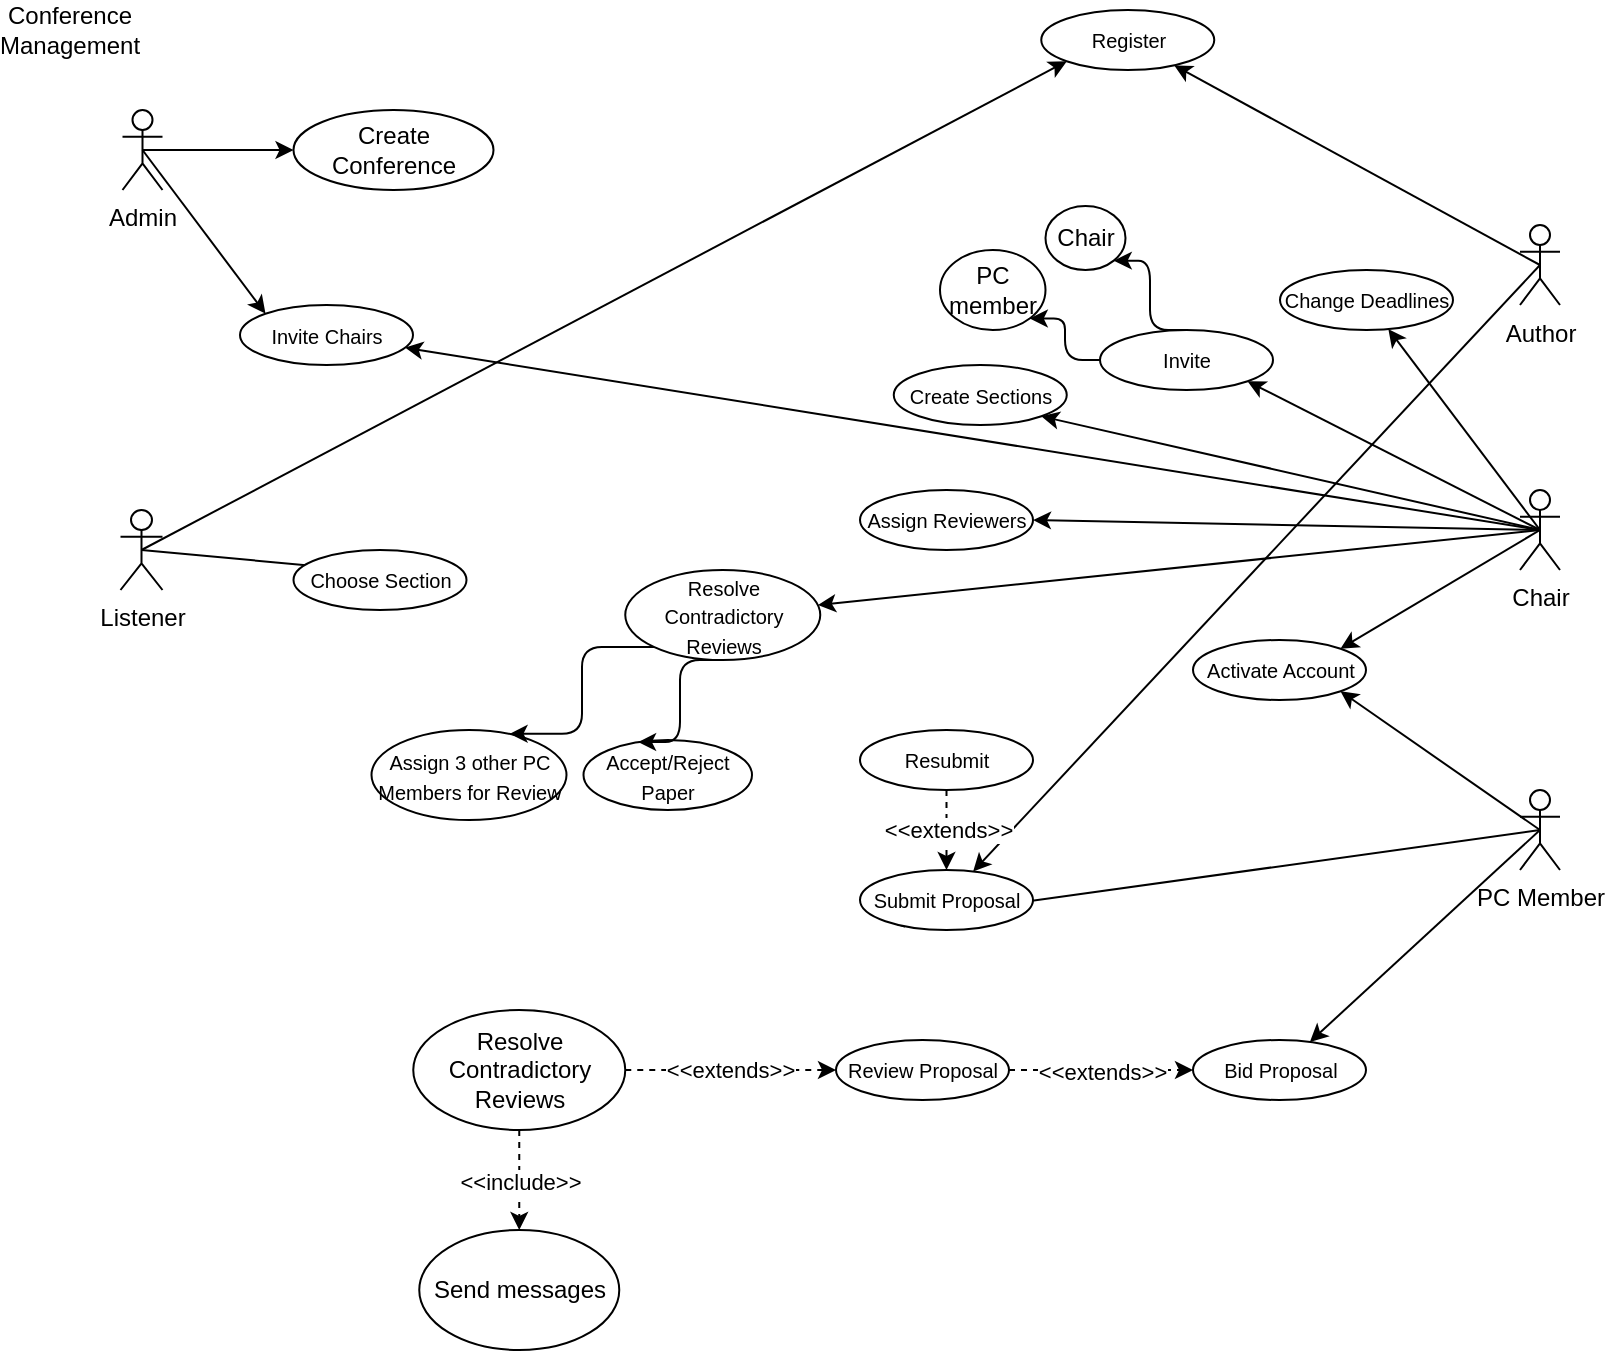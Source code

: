 <mxfile version="14.4.8" type="device"><diagram id="C5RBs43oDa-KdzZeNtuy" name="Page-1"><mxGraphModel dx="1422" dy="526" grid="1" gridSize="10" guides="1" tooltips="1" connect="1" arrows="1" fold="1" page="1" pageScale="1" pageWidth="827" pageHeight="1169" math="0" shadow="0"><root><mxCell id="WIyWlLk6GJQsqaUBKTNV-0"/><mxCell id="WIyWlLk6GJQsqaUBKTNV-1" parent="WIyWlLk6GJQsqaUBKTNV-0"/><mxCell id="rhL-7GCDhq-u2VYAZBpL-3" value="" style="whiteSpace=wrap;html=1;aspect=fixed;" parent="WIyWlLk6GJQsqaUBKTNV-1" vertex="1" visible="0"><mxGeometry x="110" y="20" width="614" height="614" as="geometry"/></mxCell><mxCell id="P8h7dKoti1mXEpTWQ4KF-22" style="rounded=0;orthogonalLoop=1;jettySize=auto;html=1;exitX=0.5;exitY=0.5;exitDx=0;exitDy=0;exitPerimeter=0;" parent="WIyWlLk6GJQsqaUBKTNV-1" source="P8h7dKoti1mXEpTWQ4KF-0" target="P8h7dKoti1mXEpTWQ4KF-20" edge="1"><mxGeometry relative="1" as="geometry"/></mxCell><mxCell id="P8h7dKoti1mXEpTWQ4KF-37" style="rounded=0;orthogonalLoop=1;jettySize=auto;html=1;exitX=0.5;exitY=0.5;exitDx=0;exitDy=0;exitPerimeter=0;entryX=0;entryY=0;entryDx=0;entryDy=0;" parent="WIyWlLk6GJQsqaUBKTNV-1" source="P8h7dKoti1mXEpTWQ4KF-0" target="P8h7dKoti1mXEpTWQ4KF-25" edge="1"><mxGeometry relative="1" as="geometry"/></mxCell><mxCell id="P8h7dKoti1mXEpTWQ4KF-0" value="Admin&lt;br&gt;" style="shape=umlActor;verticalLabelPosition=bottom;verticalAlign=top;html=1;outlineConnect=0;" parent="WIyWlLk6GJQsqaUBKTNV-1" vertex="1"><mxGeometry x="71.25" y="60" width="20" height="40" as="geometry"/></mxCell><mxCell id="P8h7dKoti1mXEpTWQ4KF-38" style="rounded=0;orthogonalLoop=1;jettySize=auto;html=1;exitX=0.5;exitY=0.5;exitDx=0;exitDy=0;exitPerimeter=0;" parent="WIyWlLk6GJQsqaUBKTNV-1" source="P8h7dKoti1mXEpTWQ4KF-2" target="P8h7dKoti1mXEpTWQ4KF-25" edge="1"><mxGeometry relative="1" as="geometry"/></mxCell><mxCell id="P8h7dKoti1mXEpTWQ4KF-39" style="rounded=0;orthogonalLoop=1;jettySize=auto;html=1;entryX=1;entryY=1;entryDx=0;entryDy=0;" parent="WIyWlLk6GJQsqaUBKTNV-1" target="P8h7dKoti1mXEpTWQ4KF-24" edge="1"><mxGeometry relative="1" as="geometry"><mxPoint x="780" y="270" as="sourcePoint"/></mxGeometry></mxCell><mxCell id="P8h7dKoti1mXEpTWQ4KF-44" style="rounded=0;orthogonalLoop=1;jettySize=auto;html=1;exitX=0.5;exitY=0.5;exitDx=0;exitDy=0;exitPerimeter=0;entryX=1;entryY=0;entryDx=0;entryDy=0;" parent="WIyWlLk6GJQsqaUBKTNV-1" source="P8h7dKoti1mXEpTWQ4KF-2" target="P8h7dKoti1mXEpTWQ4KF-28" edge="1"><mxGeometry relative="1" as="geometry"><mxPoint x="498" y="185" as="targetPoint"/></mxGeometry></mxCell><mxCell id="P8h7dKoti1mXEpTWQ4KF-46" style="rounded=0;orthogonalLoop=1;jettySize=auto;html=1;exitX=0.5;exitY=0.5;exitDx=0;exitDy=0;exitPerimeter=0;" parent="WIyWlLk6GJQsqaUBKTNV-1" source="P8h7dKoti1mXEpTWQ4KF-2" target="P8h7dKoti1mXEpTWQ4KF-30" edge="1"><mxGeometry relative="1" as="geometry"/></mxCell><mxCell id="P8h7dKoti1mXEpTWQ4KF-47" style="rounded=0;orthogonalLoop=1;jettySize=auto;html=1;entryX=1;entryY=0.5;entryDx=0;entryDy=0;exitX=0.5;exitY=0.5;exitDx=0;exitDy=0;exitPerimeter=0;" parent="WIyWlLk6GJQsqaUBKTNV-1" source="P8h7dKoti1mXEpTWQ4KF-2" target="P8h7dKoti1mXEpTWQ4KF-31" edge="1"><mxGeometry relative="1" as="geometry"/></mxCell><mxCell id="P8h7dKoti1mXEpTWQ4KF-49" style="rounded=0;orthogonalLoop=1;jettySize=auto;html=1;exitX=0.5;exitY=0.5;exitDx=0;exitDy=0;exitPerimeter=0;entryX=1;entryY=1;entryDx=0;entryDy=0;" parent="WIyWlLk6GJQsqaUBKTNV-1" source="P8h7dKoti1mXEpTWQ4KF-2" target="P8h7dKoti1mXEpTWQ4KF-33" edge="1"><mxGeometry relative="1" as="geometry"/></mxCell><mxCell id="P8h7dKoti1mXEpTWQ4KF-2" value="Chair" style="shape=umlActor;verticalLabelPosition=bottom;verticalAlign=top;html=1;outlineConnect=0;" parent="WIyWlLk6GJQsqaUBKTNV-1" vertex="1"><mxGeometry x="770" y="250" width="20" height="40" as="geometry"/></mxCell><mxCell id="P8h7dKoti1mXEpTWQ4KF-40" style="rounded=0;orthogonalLoop=1;jettySize=auto;html=1;exitX=0.5;exitY=0.5;exitDx=0;exitDy=0;exitPerimeter=0;" parent="WIyWlLk6GJQsqaUBKTNV-1" source="P8h7dKoti1mXEpTWQ4KF-3" target="P8h7dKoti1mXEpTWQ4KF-26" edge="1"><mxGeometry relative="1" as="geometry"/></mxCell><mxCell id="P8h7dKoti1mXEpTWQ4KF-42" style="rounded=0;orthogonalLoop=1;jettySize=auto;html=1;exitX=0.5;exitY=0.5;exitDx=0;exitDy=0;exitPerimeter=0;" parent="WIyWlLk6GJQsqaUBKTNV-1" source="P8h7dKoti1mXEpTWQ4KF-3" target="P8h7dKoti1mXEpTWQ4KF-27" edge="1"><mxGeometry relative="1" as="geometry"/></mxCell><mxCell id="P8h7dKoti1mXEpTWQ4KF-3" value="Author" style="shape=umlActor;verticalLabelPosition=bottom;verticalAlign=top;html=1;outlineConnect=0;" parent="WIyWlLk6GJQsqaUBKTNV-1" vertex="1"><mxGeometry x="770" y="117.5" width="20" height="40" as="geometry"/></mxCell><mxCell id="P8h7dKoti1mXEpTWQ4KF-45" style="rounded=0;orthogonalLoop=1;jettySize=auto;html=1;exitX=0.5;exitY=0.5;exitDx=0;exitDy=0;exitPerimeter=0;entryX=1;entryY=1;entryDx=0;entryDy=0;" parent="WIyWlLk6GJQsqaUBKTNV-1" source="P8h7dKoti1mXEpTWQ4KF-4" target="P8h7dKoti1mXEpTWQ4KF-28" edge="1"><mxGeometry relative="1" as="geometry"/></mxCell><mxCell id="P8h7dKoti1mXEpTWQ4KF-50" style="rounded=0;orthogonalLoop=1;jettySize=auto;html=1;exitX=0.5;exitY=0.5;exitDx=0;exitDy=0;exitPerimeter=0;" parent="WIyWlLk6GJQsqaUBKTNV-1" source="P8h7dKoti1mXEpTWQ4KF-4" target="P8h7dKoti1mXEpTWQ4KF-34" edge="1"><mxGeometry relative="1" as="geometry"/></mxCell><mxCell id="P8h7dKoti1mXEpTWQ4KF-63" style="edgeStyle=none;rounded=0;orthogonalLoop=1;jettySize=auto;html=1;exitX=0.5;exitY=0.5;exitDx=0;exitDy=0;exitPerimeter=0;entryX=0;entryY=1;entryDx=0;entryDy=0;" parent="WIyWlLk6GJQsqaUBKTNV-1" source="P8h7dKoti1mXEpTWQ4KF-4" target="P8h7dKoti1mXEpTWQ4KF-27" edge="1"><mxGeometry relative="1" as="geometry"/></mxCell><mxCell id="P8h7dKoti1mXEpTWQ4KF-4" value="PC Member" style="shape=umlActor;verticalLabelPosition=bottom;verticalAlign=top;html=1;outlineConnect=0;" parent="WIyWlLk6GJQsqaUBKTNV-1" vertex="1"><mxGeometry x="770" y="400" width="20" height="40" as="geometry"/></mxCell><mxCell id="P8h7dKoti1mXEpTWQ4KF-52" style="rounded=0;orthogonalLoop=1;jettySize=auto;html=1;exitX=0.5;exitY=0.5;exitDx=0;exitDy=0;exitPerimeter=0;entryX=1;entryY=0.5;entryDx=0;entryDy=0;" parent="WIyWlLk6GJQsqaUBKTNV-1" source="P8h7dKoti1mXEpTWQ4KF-5" target="P8h7dKoti1mXEpTWQ4KF-36" edge="1"><mxGeometry relative="1" as="geometry"/></mxCell><mxCell id="P8h7dKoti1mXEpTWQ4KF-53" style="rounded=0;orthogonalLoop=1;jettySize=auto;html=1;exitX=0.5;exitY=0.5;exitDx=0;exitDy=0;exitPerimeter=0;entryX=0;entryY=1;entryDx=0;entryDy=0;" parent="WIyWlLk6GJQsqaUBKTNV-1" source="P8h7dKoti1mXEpTWQ4KF-5" target="P8h7dKoti1mXEpTWQ4KF-26" edge="1"><mxGeometry relative="1" as="geometry"/></mxCell><mxCell id="P8h7dKoti1mXEpTWQ4KF-5" value="Listener" style="shape=umlActor;verticalLabelPosition=bottom;verticalAlign=top;html=1;outlineConnect=0;" parent="WIyWlLk6GJQsqaUBKTNV-1" vertex="1"><mxGeometry x="70.25" y="260" width="21" height="40" as="geometry"/></mxCell><mxCell id="P8h7dKoti1mXEpTWQ4KF-15" value="Conference Management" style="text;html=1;strokeColor=none;fillColor=none;align=center;verticalAlign=middle;whiteSpace=wrap;rounded=0;" parent="WIyWlLk6GJQsqaUBKTNV-1" vertex="1"><mxGeometry x="20.25" y="10" width="50" height="20" as="geometry"/></mxCell><mxCell id="P8h7dKoti1mXEpTWQ4KF-20" value="Create Conference" style="ellipse;whiteSpace=wrap;html=1;align=center;newEdgeStyle={&quot;edgeStyle&quot;:&quot;entityRelationEdgeStyle&quot;,&quot;startArrow&quot;:&quot;none&quot;,&quot;endArrow&quot;:&quot;none&quot;,&quot;segment&quot;:10,&quot;curved&quot;:1};treeFolding=1;treeMoving=1;" parent="WIyWlLk6GJQsqaUBKTNV-1" vertex="1"><mxGeometry x="156.75" y="60" width="100" height="40" as="geometry"/></mxCell><mxCell id="P8h7dKoti1mXEpTWQ4KF-24" value="&lt;font size=&quot;1&quot;&gt;Invite&lt;br&gt;&lt;/font&gt;" style="ellipse;whiteSpace=wrap;html=1;align=center;newEdgeStyle={&quot;edgeStyle&quot;:&quot;entityRelationEdgeStyle&quot;,&quot;startArrow&quot;:&quot;none&quot;,&quot;endArrow&quot;:&quot;none&quot;,&quot;segment&quot;:10,&quot;curved&quot;:1};treeFolding=1;treeMoving=1;" parent="WIyWlLk6GJQsqaUBKTNV-1" vertex="1" collapsed="1"><mxGeometry x="560" y="170" width="86.5" height="30" as="geometry"/></mxCell><mxCell id="P8h7dKoti1mXEpTWQ4KF-25" value="&lt;font size=&quot;1&quot;&gt;Invite Chairs&lt;br&gt;&lt;/font&gt;" style="ellipse;whiteSpace=wrap;html=1;align=center;newEdgeStyle={&quot;edgeStyle&quot;:&quot;entityRelationEdgeStyle&quot;,&quot;startArrow&quot;:&quot;none&quot;,&quot;endArrow&quot;:&quot;none&quot;,&quot;segment&quot;:10,&quot;curved&quot;:1};treeFolding=1;treeMoving=1;" parent="WIyWlLk6GJQsqaUBKTNV-1" vertex="1"><mxGeometry x="130" y="157.5" width="86.5" height="30" as="geometry"/></mxCell><mxCell id="P8h7dKoti1mXEpTWQ4KF-26" value="&lt;font size=&quot;1&quot;&gt;Register&lt;br&gt;&lt;/font&gt;" style="ellipse;whiteSpace=wrap;html=1;align=center;newEdgeStyle={&quot;edgeStyle&quot;:&quot;entityRelationEdgeStyle&quot;,&quot;startArrow&quot;:&quot;none&quot;,&quot;endArrow&quot;:&quot;none&quot;,&quot;segment&quot;:10,&quot;curved&quot;:1};treeFolding=1;treeMoving=1;" parent="WIyWlLk6GJQsqaUBKTNV-1" vertex="1"><mxGeometry x="530.63" y="10" width="86.5" height="30" as="geometry"/></mxCell><mxCell id="P8h7dKoti1mXEpTWQ4KF-29" value="&lt;font size=&quot;1&quot;&gt;Resubmit&lt;br&gt;&lt;/font&gt;" style="ellipse;whiteSpace=wrap;html=1;align=center;newEdgeStyle={&quot;edgeStyle&quot;:&quot;entityRelationEdgeStyle&quot;,&quot;startArrow&quot;:&quot;none&quot;,&quot;endArrow&quot;:&quot;none&quot;,&quot;segment&quot;:10,&quot;curved&quot;:1};treeFolding=1;treeMoving=1;" parent="WIyWlLk6GJQsqaUBKTNV-1" vertex="1"><mxGeometry x="440" y="370" width="86.5" height="30" as="geometry"/></mxCell><mxCell id="P8h7dKoti1mXEpTWQ4KF-30" value="&lt;font size=&quot;1&quot;&gt;Change Deadlines&lt;br&gt;&lt;/font&gt;" style="ellipse;whiteSpace=wrap;html=1;align=center;newEdgeStyle={&quot;edgeStyle&quot;:&quot;entityRelationEdgeStyle&quot;,&quot;startArrow&quot;:&quot;none&quot;,&quot;endArrow&quot;:&quot;none&quot;,&quot;segment&quot;:10,&quot;curved&quot;:1};treeFolding=1;treeMoving=1;" parent="WIyWlLk6GJQsqaUBKTNV-1" vertex="1"><mxGeometry x="650" y="140" width="86.5" height="30" as="geometry"/></mxCell><mxCell id="P8h7dKoti1mXEpTWQ4KF-31" value="&lt;font size=&quot;1&quot;&gt;Assign Reviewers&lt;br&gt;&lt;/font&gt;" style="ellipse;whiteSpace=wrap;html=1;align=center;newEdgeStyle={&quot;edgeStyle&quot;:&quot;entityRelationEdgeStyle&quot;,&quot;startArrow&quot;:&quot;none&quot;,&quot;endArrow&quot;:&quot;none&quot;,&quot;segment&quot;:10,&quot;curved&quot;:1};treeFolding=1;treeMoving=1;" parent="WIyWlLk6GJQsqaUBKTNV-1" vertex="1"><mxGeometry x="440" y="250" width="86.5" height="30" as="geometry"/></mxCell><mxCell id="P8h7dKoti1mXEpTWQ4KF-33" value="&lt;font size=&quot;1&quot;&gt;Create Sections&lt;br&gt;&lt;/font&gt;" style="ellipse;whiteSpace=wrap;html=1;align=center;newEdgeStyle={&quot;edgeStyle&quot;:&quot;entityRelationEdgeStyle&quot;,&quot;startArrow&quot;:&quot;none&quot;,&quot;endArrow&quot;:&quot;none&quot;,&quot;segment&quot;:10,&quot;curved&quot;:1};treeFolding=1;treeMoving=1;" parent="WIyWlLk6GJQsqaUBKTNV-1" vertex="1"><mxGeometry x="456.88" y="187.5" width="86.5" height="30" as="geometry"/></mxCell><mxCell id="P8h7dKoti1mXEpTWQ4KF-34" value="&lt;font size=&quot;1&quot;&gt;Bid Proposal&lt;br&gt;&lt;/font&gt;" style="ellipse;whiteSpace=wrap;html=1;align=center;newEdgeStyle={&quot;edgeStyle&quot;:&quot;entityRelationEdgeStyle&quot;,&quot;startArrow&quot;:&quot;none&quot;,&quot;endArrow&quot;:&quot;none&quot;,&quot;segment&quot;:10,&quot;curved&quot;:1};treeFolding=1;treeMoving=1;" parent="WIyWlLk6GJQsqaUBKTNV-1" vertex="1"><mxGeometry x="606.5" y="525" width="86.5" height="30" as="geometry"/></mxCell><mxCell id="P8h7dKoti1mXEpTWQ4KF-35" value="&lt;font size=&quot;1&quot;&gt;Review Proposal&lt;br&gt;&lt;/font&gt;" style="ellipse;whiteSpace=wrap;html=1;align=center;newEdgeStyle={&quot;edgeStyle&quot;:&quot;entityRelationEdgeStyle&quot;,&quot;startArrow&quot;:&quot;none&quot;,&quot;endArrow&quot;:&quot;none&quot;,&quot;segment&quot;:10,&quot;curved&quot;:1};treeFolding=1;treeMoving=1;" parent="WIyWlLk6GJQsqaUBKTNV-1" vertex="1"><mxGeometry x="428" y="525" width="86.5" height="30" as="geometry"/></mxCell><mxCell id="P8h7dKoti1mXEpTWQ4KF-36" value="&lt;font size=&quot;1&quot;&gt;Choose Section&lt;br&gt;&lt;/font&gt;" style="ellipse;whiteSpace=wrap;html=1;align=center;newEdgeStyle={&quot;edgeStyle&quot;:&quot;entityRelationEdgeStyle&quot;,&quot;startArrow&quot;:&quot;none&quot;,&quot;endArrow&quot;:&quot;none&quot;,&quot;segment&quot;:10,&quot;curved&quot;:1};treeFolding=1;treeMoving=1;" parent="WIyWlLk6GJQsqaUBKTNV-1" vertex="1"><mxGeometry x="156.75" y="280" width="86.5" height="30" as="geometry"/></mxCell><mxCell id="P8h7dKoti1mXEpTWQ4KF-32" value="&lt;font size=&quot;1&quot;&gt;Resolve Contradictory&lt;br&gt;Reviews&lt;br&gt;&lt;/font&gt;" style="ellipse;whiteSpace=wrap;html=1;align=center;newEdgeStyle={&quot;edgeStyle&quot;:&quot;entityRelationEdgeStyle&quot;,&quot;startArrow&quot;:&quot;none&quot;,&quot;endArrow&quot;:&quot;none&quot;,&quot;segment&quot;:10,&quot;curved&quot;:1};treeFolding=1;treeMoving=1;" parent="WIyWlLk6GJQsqaUBKTNV-1" vertex="1"><mxGeometry x="322.63" y="290" width="97.5" height="45" as="geometry"/></mxCell><mxCell id="P8h7dKoti1mXEpTWQ4KF-60" style="rounded=0;orthogonalLoop=1;jettySize=auto;html=1;exitX=0.5;exitY=0.5;exitDx=0;exitDy=0;exitPerimeter=0;" parent="WIyWlLk6GJQsqaUBKTNV-1" source="P8h7dKoti1mXEpTWQ4KF-2" target="P8h7dKoti1mXEpTWQ4KF-32" edge="1"><mxGeometry relative="1" as="geometry"><mxPoint x="60" y="220" as="sourcePoint"/><mxPoint x="120.0" y="405" as="targetPoint"/></mxGeometry></mxCell><mxCell id="P8h7dKoti1mXEpTWQ4KF-28" value="&lt;font size=&quot;1&quot;&gt;Activate Account&lt;br&gt;&lt;/font&gt;" style="ellipse;whiteSpace=wrap;html=1;align=center;newEdgeStyle={&quot;edgeStyle&quot;:&quot;entityRelationEdgeStyle&quot;,&quot;startArrow&quot;:&quot;none&quot;,&quot;endArrow&quot;:&quot;none&quot;,&quot;segment&quot;:10,&quot;curved&quot;:1};treeFolding=1;treeMoving=1;" parent="WIyWlLk6GJQsqaUBKTNV-1" vertex="1"><mxGeometry x="606.5" y="325" width="86.5" height="30" as="geometry"/></mxCell><mxCell id="P8h7dKoti1mXEpTWQ4KF-27" value="&lt;font size=&quot;1&quot;&gt;Submit Proposal&lt;br&gt;&lt;/font&gt;" style="ellipse;whiteSpace=wrap;html=1;align=center;newEdgeStyle={&quot;edgeStyle&quot;:&quot;entityRelationEdgeStyle&quot;,&quot;startArrow&quot;:&quot;none&quot;,&quot;endArrow&quot;:&quot;none&quot;,&quot;segment&quot;:10,&quot;curved&quot;:1};treeFolding=1;treeMoving=1;" parent="WIyWlLk6GJQsqaUBKTNV-1" vertex="1"><mxGeometry x="440" y="440" width="86.5" height="30" as="geometry"/></mxCell><mxCell id="P8h7dKoti1mXEpTWQ4KF-77" value="" style="endArrow=classic;html=1;dashed=1;exitX=0.5;exitY=1;exitDx=0;exitDy=0;entryX=0.5;entryY=0;entryDx=0;entryDy=0;" parent="WIyWlLk6GJQsqaUBKTNV-1" source="P8h7dKoti1mXEpTWQ4KF-29" target="P8h7dKoti1mXEpTWQ4KF-27" edge="1"><mxGeometry relative="1" as="geometry"><mxPoint x="730" y="50" as="sourcePoint"/><mxPoint x="830" y="50" as="targetPoint"/></mxGeometry></mxCell><mxCell id="P8h7dKoti1mXEpTWQ4KF-78" value="&amp;lt;&amp;lt;extends&amp;gt;&amp;gt;" style="edgeLabel;resizable=0;html=1;align=center;verticalAlign=middle;" parent="P8h7dKoti1mXEpTWQ4KF-77" connectable="0" vertex="1"><mxGeometry relative="1" as="geometry"/></mxCell><mxCell id="P8h7dKoti1mXEpTWQ4KF-79" value="" style="endArrow=classic;html=1;dashed=1;exitX=1;exitY=0.5;exitDx=0;exitDy=0;entryX=0;entryY=0.5;entryDx=0;entryDy=0;" parent="WIyWlLk6GJQsqaUBKTNV-1" edge="1" target="P8h7dKoti1mXEpTWQ4KF-34" source="P8h7dKoti1mXEpTWQ4KF-35"><mxGeometry relative="1" as="geometry"><mxPoint x="606.5" y="539.71" as="sourcePoint"/><mxPoint x="580" y="500" as="targetPoint"/></mxGeometry></mxCell><mxCell id="P8h7dKoti1mXEpTWQ4KF-80" value="&amp;lt;&amp;lt;extends&amp;gt;&amp;gt;" style="edgeLabel;resizable=0;html=1;align=center;verticalAlign=middle;" parent="P8h7dKoti1mXEpTWQ4KF-79" connectable="0" vertex="1"><mxGeometry relative="1" as="geometry"><mxPoint x="-0.21" y="0.29" as="offset"/></mxGeometry></mxCell><mxCell id="P8h7dKoti1mXEpTWQ4KF-84" value="&lt;font size=&quot;1&quot;&gt;Assign 3 other PC&lt;br&gt;Members for Review&lt;br&gt;&lt;/font&gt;" style="ellipse;whiteSpace=wrap;html=1;align=center;newEdgeStyle={&quot;edgeStyle&quot;:&quot;entityRelationEdgeStyle&quot;,&quot;startArrow&quot;:&quot;none&quot;,&quot;endArrow&quot;:&quot;none&quot;,&quot;segment&quot;:10,&quot;curved&quot;:1};treeFolding=1;treeMoving=1;" parent="WIyWlLk6GJQsqaUBKTNV-1" vertex="1"><mxGeometry x="195.75" y="370" width="97.5" height="45" as="geometry"/></mxCell><mxCell id="P8h7dKoti1mXEpTWQ4KF-85" value="&lt;font size=&quot;1&quot;&gt;Accept/Reject Paper&lt;br&gt;&lt;/font&gt;" style="ellipse;whiteSpace=wrap;html=1;align=center;newEdgeStyle={&quot;edgeStyle&quot;:&quot;entityRelationEdgeStyle&quot;,&quot;startArrow&quot;:&quot;none&quot;,&quot;endArrow&quot;:&quot;none&quot;,&quot;segment&quot;:10,&quot;curved&quot;:1};treeFolding=1;treeMoving=1;" parent="WIyWlLk6GJQsqaUBKTNV-1" vertex="1"><mxGeometry x="301.75" y="375" width="84.25" height="35" as="geometry"/></mxCell><mxCell id="P8h7dKoti1mXEpTWQ4KF-91" value="Resolve Contradictory Reviews" style="ellipse;whiteSpace=wrap;html=1;align=center;newEdgeStyle={&quot;edgeStyle&quot;:&quot;entityRelationEdgeStyle&quot;,&quot;startArrow&quot;:&quot;none&quot;,&quot;endArrow&quot;:&quot;none&quot;,&quot;segment&quot;:10,&quot;curved&quot;:1};treeFolding=1;treeMoving=1;" parent="WIyWlLk6GJQsqaUBKTNV-1" vertex="1"><mxGeometry x="216.63" y="510" width="106" height="60" as="geometry"/></mxCell><mxCell id="P8h7dKoti1mXEpTWQ4KF-92" value="" style="endArrow=classic;html=1;dashed=1;exitX=1;exitY=0.5;exitDx=0;exitDy=0;entryX=0;entryY=0.5;entryDx=0;entryDy=0;" parent="WIyWlLk6GJQsqaUBKTNV-1" source="P8h7dKoti1mXEpTWQ4KF-91" target="P8h7dKoti1mXEpTWQ4KF-35" edge="1"><mxGeometry relative="1" as="geometry"><mxPoint x="260" y="530" as="sourcePoint"/><mxPoint x="390" y="520" as="targetPoint"/></mxGeometry></mxCell><mxCell id="P8h7dKoti1mXEpTWQ4KF-93" value="&amp;lt;&amp;lt;extends&amp;gt;&amp;gt;" style="edgeLabel;resizable=0;html=1;align=center;verticalAlign=middle;" parent="P8h7dKoti1mXEpTWQ4KF-92" connectable="0" vertex="1"><mxGeometry relative="1" as="geometry"/></mxCell><mxCell id="7S5A7zLilc25mg43lPfg-0" value="" style="edgeStyle=segmentEdgeStyle;endArrow=classic;html=1;exitX=0.045;exitY=0.768;exitDx=0;exitDy=0;exitPerimeter=0;" edge="1" visible="0" parent="WIyWlLk6GJQsqaUBKTNV-1" source="P8h7dKoti1mXEpTWQ4KF-24" target="rhL-7GCDhq-u2VYAZBpL-3"><mxGeometry width="50" height="50" relative="1" as="geometry"><mxPoint x="500.25" y="167.5" as="sourcePoint"/><mxPoint x="550.25" y="117.5" as="targetPoint"/><Array as="points"><mxPoint x="600" y="150"/><mxPoint x="600" y="150"/></Array></mxGeometry></mxCell><mxCell id="7S5A7zLilc25mg43lPfg-1" value="" style="edgeStyle=elbowEdgeStyle;elbow=horizontal;endArrow=classic;html=1;exitX=0;exitY=0.5;exitDx=0;exitDy=0;entryX=1;entryY=1;entryDx=0;entryDy=0;" edge="1" parent="WIyWlLk6GJQsqaUBKTNV-1" source="P8h7dKoti1mXEpTWQ4KF-24" target="7S5A7zLilc25mg43lPfg-2"><mxGeometry width="50" height="50" relative="1" as="geometry"><mxPoint x="510" y="197.5" as="sourcePoint"/><mxPoint x="530" y="170" as="targetPoint"/></mxGeometry></mxCell><mxCell id="7S5A7zLilc25mg43lPfg-2" value="PC member" style="ellipse;whiteSpace=wrap;html=1;" vertex="1" parent="WIyWlLk6GJQsqaUBKTNV-1"><mxGeometry x="480" y="130" width="52.75" height="40" as="geometry"/></mxCell><mxCell id="7S5A7zLilc25mg43lPfg-3" value="Chair" style="ellipse;whiteSpace=wrap;html=1;" vertex="1" parent="WIyWlLk6GJQsqaUBKTNV-1"><mxGeometry x="532.75" y="108" width="40" height="32" as="geometry"/></mxCell><mxCell id="7S5A7zLilc25mg43lPfg-4" value="" style="edgeStyle=elbowEdgeStyle;elbow=horizontal;endArrow=classic;html=1;exitX=0.5;exitY=0;exitDx=0;exitDy=0;entryX=1;entryY=1;entryDx=0;entryDy=0;" edge="1" parent="WIyWlLk6GJQsqaUBKTNV-1" source="P8h7dKoti1mXEpTWQ4KF-24" target="7S5A7zLilc25mg43lPfg-3"><mxGeometry width="50" height="50" relative="1" as="geometry"><mxPoint x="420" y="250" as="sourcePoint"/><mxPoint x="470" y="200" as="targetPoint"/></mxGeometry></mxCell><mxCell id="7S5A7zLilc25mg43lPfg-6" value="" style="edgeStyle=elbowEdgeStyle;elbow=horizontal;endArrow=classic;html=1;entryX=0.708;entryY=0.042;entryDx=0;entryDy=0;entryPerimeter=0;exitX=0;exitY=1;exitDx=0;exitDy=0;" edge="1" parent="WIyWlLk6GJQsqaUBKTNV-1" source="P8h7dKoti1mXEpTWQ4KF-32" target="P8h7dKoti1mXEpTWQ4KF-84"><mxGeometry width="50" height="50" relative="1" as="geometry"><mxPoint x="330" y="327" as="sourcePoint"/><mxPoint x="301.75" y="290" as="targetPoint"/></mxGeometry></mxCell><mxCell id="7S5A7zLilc25mg43lPfg-7" value="" style="edgeStyle=elbowEdgeStyle;elbow=horizontal;endArrow=classic;html=1;exitX=0.5;exitY=1;exitDx=0;exitDy=0;entryX=0.324;entryY=0.03;entryDx=0;entryDy=0;entryPerimeter=0;" edge="1" parent="WIyWlLk6GJQsqaUBKTNV-1" source="P8h7dKoti1mXEpTWQ4KF-32" target="P8h7dKoti1mXEpTWQ4KF-85"><mxGeometry width="50" height="50" relative="1" as="geometry"><mxPoint x="420" y="390" as="sourcePoint"/><mxPoint x="470" y="340" as="targetPoint"/></mxGeometry></mxCell><mxCell id="7S5A7zLilc25mg43lPfg-10" value="Send messages" style="ellipse;whiteSpace=wrap;html=1;" vertex="1" parent="WIyWlLk6GJQsqaUBKTNV-1"><mxGeometry x="219.63" y="620" width="100" height="60" as="geometry"/></mxCell><mxCell id="7S5A7zLilc25mg43lPfg-14" value="" style="endArrow=classic;html=1;dashed=1;exitX=0.5;exitY=1;exitDx=0;exitDy=0;entryX=0.5;entryY=0;entryDx=0;entryDy=0;" edge="1" parent="WIyWlLk6GJQsqaUBKTNV-1" source="P8h7dKoti1mXEpTWQ4KF-91" target="7S5A7zLilc25mg43lPfg-10"><mxGeometry relative="1" as="geometry"><mxPoint x="325.38" y="585" as="sourcePoint"/><mxPoint x="417.38" y="585" as="targetPoint"/></mxGeometry></mxCell><mxCell id="7S5A7zLilc25mg43lPfg-15" value="&amp;lt;&amp;lt;include&amp;gt;&amp;gt;&lt;br&gt;" style="edgeLabel;resizable=0;html=1;align=center;verticalAlign=middle;" connectable="0" vertex="1" parent="7S5A7zLilc25mg43lPfg-14"><mxGeometry relative="1" as="geometry"><mxPoint x="-0.21" y="0.29" as="offset"/></mxGeometry></mxCell></root></mxGraphModel></diagram></mxfile>